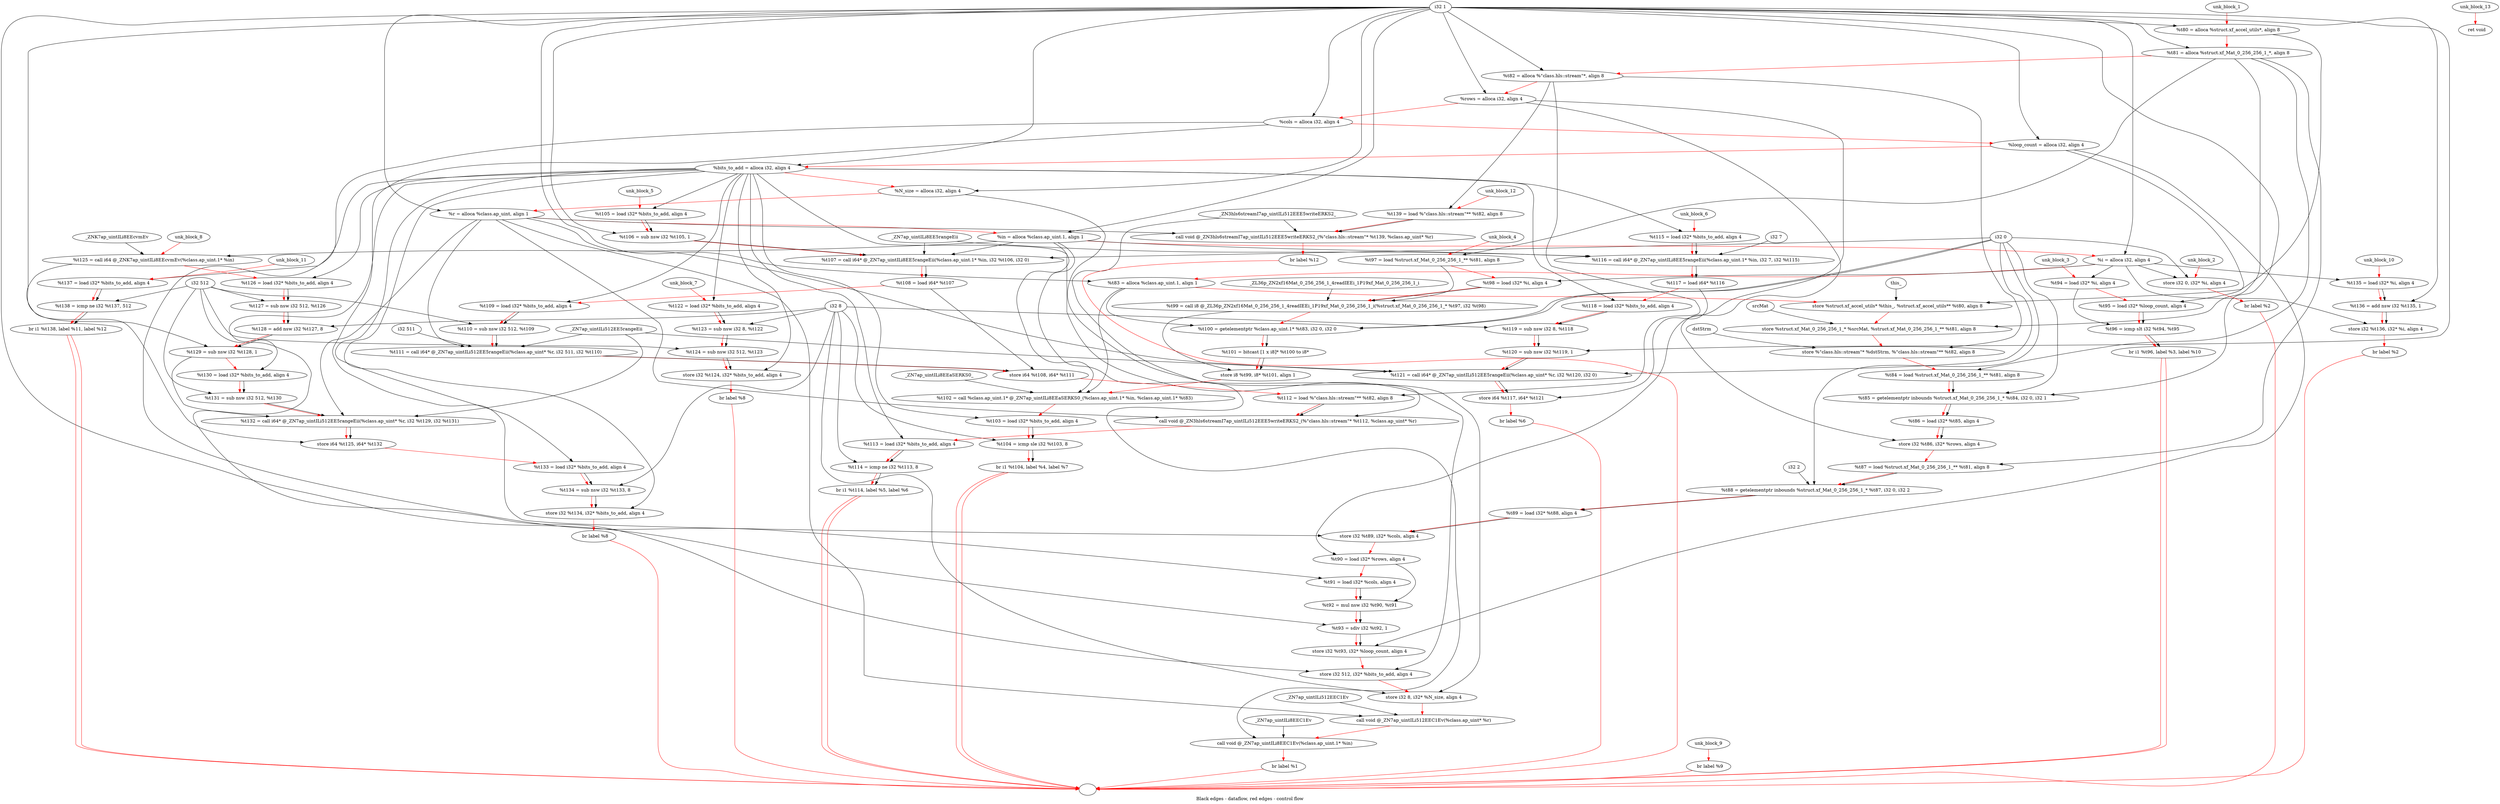 digraph G {
compound=true
label="Black edges - dataflow, red edges - control flow"
"t80" [label="  %t80 = alloca %struct.xf_accel_utils*, align 8"]
"t81" [label="  %t81 = alloca %struct.xf_Mat_0_256_256_1_*, align 8"]
"t82" [label="  %t82 = alloca %\"class.hls::stream\"*, align 8"]
"rows" [label="  %rows = alloca i32, align 4"]
"cols" [label="  %cols = alloca i32, align 4"]
"loop_count" [label="  %loop_count = alloca i32, align 4"]
"bits_to_add" [label="  %bits_to_add = alloca i32, align 4"]
"N_size" [label="  %N_size = alloca i32, align 4"]
"r" [label="  %r = alloca %class.ap_uint, align 1"]
"in" [label="  %in = alloca %class.ap_uint.1, align 1"]
"i" [label="  %i = alloca i32, align 4"]
"t83" [label="  %t83 = alloca %class.ap_uint.1, align 1"]
"_1" [label="  store %struct.xf_accel_utils* %this_, %struct.xf_accel_utils** %t80, align 8"]
"_2" [label="  store %struct.xf_Mat_0_256_256_1_* %srcMat, %struct.xf_Mat_0_256_256_1_** %t81, align 8"]
"_3" [label="  store %\"class.hls::stream\"* %dstStrm, %\"class.hls::stream\"** %t82, align 8"]
"t84" [label="  %t84 = load %struct.xf_Mat_0_256_256_1_** %t81, align 8"]
"t85" [label="  %t85 = getelementptr inbounds %struct.xf_Mat_0_256_256_1_* %t84, i32 0, i32 1"]
"t86" [label="  %t86 = load i32* %t85, align 4"]
"_4" [label="  store i32 %t86, i32* %rows, align 4"]
"t87" [label="  %t87 = load %struct.xf_Mat_0_256_256_1_** %t81, align 8"]
"t88" [label="  %t88 = getelementptr inbounds %struct.xf_Mat_0_256_256_1_* %t87, i32 0, i32 2"]
"t89" [label="  %t89 = load i32* %t88, align 4"]
"_5" [label="  store i32 %t89, i32* %cols, align 4"]
"t90" [label="  %t90 = load i32* %rows, align 4"]
"t91" [label="  %t91 = load i32* %cols, align 4"]
"t92" [label="  %t92 = mul nsw i32 %t90, %t91"]
"t93" [label="  %t93 = sdiv i32 %t92, 1"]
"_6" [label="  store i32 %t93, i32* %loop_count, align 4"]
"_7" [label="  store i32 512, i32* %bits_to_add, align 4"]
"_8" [label="  store i32 8, i32* %N_size, align 4"]
"_9" [label="  call void @_ZN7ap_uintILi512EEC1Ev(%class.ap_uint* %r)"]
"_10" [label="  call void @_ZN7ap_uintILi8EEC1Ev(%class.ap_uint.1* %in)"]
"_11" [label="  br label %1"]
"unk_block_1" -> "t80"[color=red]
"i32 1" -> "t80"
"t80" -> "t81"[color=red weight=2]
"i32 1" -> "t81"
"t81" -> "t82"[color=red weight=2]
"i32 1" -> "t82"
"t82" -> "rows"[color=red weight=2]
"i32 1" -> "rows"
"rows" -> "cols"[color=red weight=2]
"i32 1" -> "cols"
"cols" -> "loop_count"[color=red weight=2]
"i32 1" -> "loop_count"
"loop_count" -> "bits_to_add"[color=red weight=2]
"i32 1" -> "bits_to_add"
"bits_to_add" -> "N_size"[color=red weight=2]
"i32 1" -> "N_size"
"N_size" -> "r"[color=red weight=2]
"i32 1" -> "r"
"r" -> "in"[color=red weight=2]
"i32 1" -> "in"
"in" -> "i"[color=red weight=2]
"i32 1" -> "i"
"i" -> "t83"[color=red weight=2]
"i32 1" -> "t83"
"t83" -> "_1"[color=red weight=2]
"this_" -> "_1"
"t80" -> "_1"
"_1" -> "_2"[color=red weight=2]
"srcMat" -> "_2"
"t81" -> "_2"
"_2" -> "_3"[color=red weight=2]
"dstStrm" -> "_3"
"t82" -> "_3"
"_3" -> "t84"[color=red weight=2]
"t81" -> "t84"
"t84" -> "t85"[color=red weight=2]
"t84" -> "t85"
"i32 0" -> "t85"
"i32 1" -> "t85"
"t85" -> "t86"[color=red weight=2]
"t85" -> "t86"
"t86" -> "_4"[color=red weight=2]
"t86" -> "_4"
"rows" -> "_4"
"_4" -> "t87"[color=red weight=2]
"t81" -> "t87"
"t87" -> "t88"[color=red weight=2]
"t87" -> "t88"
"i32 0" -> "t88"
"i32 2" -> "t88"
"t88" -> "t89"[color=red weight=2]
"t88" -> "t89"
"t89" -> "_5"[color=red weight=2]
"t89" -> "_5"
"cols" -> "_5"
"_5" -> "t90"[color=red weight=2]
"rows" -> "t90"
"t90" -> "t91"[color=red weight=2]
"cols" -> "t91"
"t91" -> "t92"[color=red weight=2]
"t90" -> "t92"
"t91" -> "t92"
"t92" -> "t93"[color=red weight=2]
"t92" -> "t93"
"i32 1" -> "t93"
"t93" -> "_6"[color=red weight=2]
"t93" -> "_6"
"loop_count" -> "_6"
"_6" -> "_7"[color=red weight=2]
"i32 512" -> "_7"
"bits_to_add" -> "_7"
"_7" -> "_8"[color=red weight=2]
"i32 8" -> "_8"
"N_size" -> "_8"
"_8" -> "_9"[color=red weight=2]
"r" -> "_9"
"_ZN7ap_uintILi512EEC1Ev" -> "_9"
"_9" -> "_10"[color=red weight=2]
"in" -> "_10"
"_ZN7ap_uintILi8EEC1Ev" -> "_10"
"_10" -> "_11"[color=red weight=2]
"_11" -> ""[color=red]

"_12" [label="  store i32 0, i32* %i, align 4"]
"_13" [label="  br label %2"]
"unk_block_2" -> "_12"[color=red]
"i32 0" -> "_12"
"i" -> "_12"
"_12" -> "_13"[color=red weight=2]
"_13" -> ""[color=red]

"t94" [label="  %t94 = load i32* %i, align 4"]
"t95" [label="  %t95 = load i32* %loop_count, align 4"]
"t96" [label="  %t96 = icmp slt i32 %t94, %t95"]
"_14" [label="  br i1 %t96, label %3, label %10"]
"unk_block_3" -> "t94"[color=red]
"i" -> "t94"
"t94" -> "t95"[color=red weight=2]
"loop_count" -> "t95"
"t95" -> "t96"[color=red weight=2]
"t94" -> "t96"
"t95" -> "t96"
"t96" -> "_14"[color=red weight=2]
"t96" -> "_14"
"_14" -> ""[color=red]
"_14" -> ""[color=red]

"t97" [label="  %t97 = load %struct.xf_Mat_0_256_256_1_** %t81, align 8"]
"t98" [label="  %t98 = load i32* %i, align 4"]
"t99" [label="  %t99 = call i8 @_ZL36p_ZN2xf16Mat_0_256_256_1_4readIEEi_1P19xf_Mat_0_256_256_1_i(%struct.xf_Mat_0_256_256_1_* %t97, i32 %t98)"]
"t100" [label="  %t100 = getelementptr %class.ap_uint.1* %t83, i32 0, i32 0"]
"t101" [label="  %t101 = bitcast [1 x i8]* %t100 to i8*"]
"_15" [label="  store i8 %t99, i8* %t101, align 1"]
"t102" [label="  %t102 = call %class.ap_uint.1* @_ZN7ap_uintILi8EEaSERKS0_(%class.ap_uint.1* %in, %class.ap_uint.1* %t83)"]
"t103" [label="  %t103 = load i32* %bits_to_add, align 4"]
"t104" [label="  %t104 = icmp sle i32 %t103, 8"]
"_16" [label="  br i1 %t104, label %4, label %7"]
"unk_block_4" -> "t97"[color=red]
"t81" -> "t97"
"t97" -> "t98"[color=red weight=2]
"i" -> "t98"
"t98" -> "t99"[color=red weight=2]
"t97" -> "t99"
"t98" -> "t99"
"_ZL36p_ZN2xf16Mat_0_256_256_1_4readIEEi_1P19xf_Mat_0_256_256_1_i" -> "t99"
"t99" -> "t100"[color=red weight=2]
"t83" -> "t100"
"i32 0" -> "t100"
"i32 0" -> "t100"
"t100" -> "t101"[color=red weight=2]
"t100" -> "t101"
"t101" -> "_15"[color=red weight=2]
"t99" -> "_15"
"t101" -> "_15"
"_15" -> "t102"[color=red weight=2]
"in" -> "t102"
"t83" -> "t102"
"_ZN7ap_uintILi8EEaSERKS0_" -> "t102"
"t102" -> "t103"[color=red weight=2]
"bits_to_add" -> "t103"
"t103" -> "t104"[color=red weight=2]
"t103" -> "t104"
"i32 8" -> "t104"
"t104" -> "_16"[color=red weight=2]
"t104" -> "_16"
"_16" -> ""[color=red]
"_16" -> ""[color=red]

"t105" [label="  %t105 = load i32* %bits_to_add, align 4"]
"t106" [label="  %t106 = sub nsw i32 %t105, 1"]
"t107" [label="  %t107 = call i64* @_ZN7ap_uintILi8EE5rangeEii(%class.ap_uint.1* %in, i32 %t106, i32 0)"]
"t108" [label="  %t108 = load i64* %t107"]
"t109" [label="  %t109 = load i32* %bits_to_add, align 4"]
"t110" [label="  %t110 = sub nsw i32 512, %t109"]
"t111" [label="  %t111 = call i64* @_ZN7ap_uintILi512EE5rangeEii(%class.ap_uint* %r, i32 511, i32 %t110)"]
"_17" [label="  store i64 %t108, i64* %t111"]
"t112" [label="  %t112 = load %\"class.hls::stream\"** %t82, align 8"]
"_18" [label="  call void @_ZN3hls6streamI7ap_uintILi512EEE5writeERKS2_(%\"class.hls::stream\"* %t112, %class.ap_uint* %r)"]
"t113" [label="  %t113 = load i32* %bits_to_add, align 4"]
"t114" [label="  %t114 = icmp ne i32 %t113, 8"]
"_19" [label="  br i1 %t114, label %5, label %6"]
"unk_block_5" -> "t105"[color=red]
"bits_to_add" -> "t105"
"t105" -> "t106"[color=red weight=2]
"t105" -> "t106"
"i32 1" -> "t106"
"t106" -> "t107"[color=red weight=2]
"in" -> "t107"
"t106" -> "t107"
"i32 0" -> "t107"
"_ZN7ap_uintILi8EE5rangeEii" -> "t107"
"t107" -> "t108"[color=red weight=2]
"t107" -> "t108"
"t108" -> "t109"[color=red weight=2]
"bits_to_add" -> "t109"
"t109" -> "t110"[color=red weight=2]
"i32 512" -> "t110"
"t109" -> "t110"
"t110" -> "t111"[color=red weight=2]
"r" -> "t111"
"i32 511" -> "t111"
"t110" -> "t111"
"_ZN7ap_uintILi512EE5rangeEii" -> "t111"
"t111" -> "_17"[color=red weight=2]
"t108" -> "_17"
"t111" -> "_17"
"_17" -> "t112"[color=red weight=2]
"t82" -> "t112"
"t112" -> "_18"[color=red weight=2]
"t112" -> "_18"
"r" -> "_18"
"_ZN3hls6streamI7ap_uintILi512EEE5writeERKS2_" -> "_18"
"_18" -> "t113"[color=red weight=2]
"bits_to_add" -> "t113"
"t113" -> "t114"[color=red weight=2]
"t113" -> "t114"
"i32 8" -> "t114"
"t114" -> "_19"[color=red weight=2]
"t114" -> "_19"
"_19" -> ""[color=red]
"_19" -> ""[color=red]

"t115" [label="  %t115 = load i32* %bits_to_add, align 4"]
"t116" [label="  %t116 = call i64* @_ZN7ap_uintILi8EE5rangeEii(%class.ap_uint.1* %in, i32 7, i32 %t115)"]
"t117" [label="  %t117 = load i64* %t116"]
"t118" [label="  %t118 = load i32* %bits_to_add, align 4"]
"t119" [label="  %t119 = sub nsw i32 8, %t118"]
"t120" [label="  %t120 = sub nsw i32 %t119, 1"]
"t121" [label="  %t121 = call i64* @_ZN7ap_uintILi512EE5rangeEii(%class.ap_uint* %r, i32 %t120, i32 0)"]
"_20" [label="  store i64 %t117, i64* %t121"]
"_21" [label="  br label %6"]
"unk_block_6" -> "t115"[color=red]
"bits_to_add" -> "t115"
"t115" -> "t116"[color=red weight=2]
"in" -> "t116"
"i32 7" -> "t116"
"t115" -> "t116"
"_ZN7ap_uintILi8EE5rangeEii" -> "t116"
"t116" -> "t117"[color=red weight=2]
"t116" -> "t117"
"t117" -> "t118"[color=red weight=2]
"bits_to_add" -> "t118"
"t118" -> "t119"[color=red weight=2]
"i32 8" -> "t119"
"t118" -> "t119"
"t119" -> "t120"[color=red weight=2]
"t119" -> "t120"
"i32 1" -> "t120"
"t120" -> "t121"[color=red weight=2]
"r" -> "t121"
"t120" -> "t121"
"i32 0" -> "t121"
"_ZN7ap_uintILi512EE5rangeEii" -> "t121"
"t121" -> "_20"[color=red weight=2]
"t117" -> "_20"
"t121" -> "_20"
"_20" -> "_21"[color=red weight=2]
"_21" -> ""[color=red]

"t122" [label="  %t122 = load i32* %bits_to_add, align 4"]
"t123" [label="  %t123 = sub nsw i32 8, %t122"]
"t124" [label="  %t124 = sub nsw i32 512, %t123"]
"_22" [label="  store i32 %t124, i32* %bits_to_add, align 4"]
"_23" [label="  br label %8"]
"unk_block_7" -> "t122"[color=red]
"bits_to_add" -> "t122"
"t122" -> "t123"[color=red weight=2]
"i32 8" -> "t123"
"t122" -> "t123"
"t123" -> "t124"[color=red weight=2]
"i32 512" -> "t124"
"t123" -> "t124"
"t124" -> "_22"[color=red weight=2]
"t124" -> "_22"
"bits_to_add" -> "_22"
"_22" -> "_23"[color=red weight=2]
"_23" -> ""[color=red]

"t125" [label="  %t125 = call i64 @_ZNK7ap_uintILi8EEcvmEv(%class.ap_uint.1* %in)"]
"t126" [label="  %t126 = load i32* %bits_to_add, align 4"]
"t127" [label="  %t127 = sub nsw i32 512, %t126"]
"t128" [label="  %t128 = add nsw i32 %t127, 8"]
"t129" [label="  %t129 = sub nsw i32 %t128, 1"]
"t130" [label="  %t130 = load i32* %bits_to_add, align 4"]
"t131" [label="  %t131 = sub nsw i32 512, %t130"]
"t132" [label="  %t132 = call i64* @_ZN7ap_uintILi512EE5rangeEii(%class.ap_uint* %r, i32 %t129, i32 %t131)"]
"_24" [label="  store i64 %t125, i64* %t132"]
"t133" [label="  %t133 = load i32* %bits_to_add, align 4"]
"t134" [label="  %t134 = sub nsw i32 %t133, 8"]
"_25" [label="  store i32 %t134, i32* %bits_to_add, align 4"]
"_26" [label="  br label %8"]
"unk_block_8" -> "t125"[color=red]
"in" -> "t125"
"_ZNK7ap_uintILi8EEcvmEv" -> "t125"
"t125" -> "t126"[color=red weight=2]
"bits_to_add" -> "t126"
"t126" -> "t127"[color=red weight=2]
"i32 512" -> "t127"
"t126" -> "t127"
"t127" -> "t128"[color=red weight=2]
"t127" -> "t128"
"i32 8" -> "t128"
"t128" -> "t129"[color=red weight=2]
"t128" -> "t129"
"i32 1" -> "t129"
"t129" -> "t130"[color=red weight=2]
"bits_to_add" -> "t130"
"t130" -> "t131"[color=red weight=2]
"i32 512" -> "t131"
"t130" -> "t131"
"t131" -> "t132"[color=red weight=2]
"r" -> "t132"
"t129" -> "t132"
"t131" -> "t132"
"_ZN7ap_uintILi512EE5rangeEii" -> "t132"
"t132" -> "_24"[color=red weight=2]
"t125" -> "_24"
"t132" -> "_24"
"_24" -> "t133"[color=red weight=2]
"bits_to_add" -> "t133"
"t133" -> "t134"[color=red weight=2]
"t133" -> "t134"
"i32 8" -> "t134"
"t134" -> "_25"[color=red weight=2]
"t134" -> "_25"
"bits_to_add" -> "_25"
"_25" -> "_26"[color=red weight=2]
"_26" -> ""[color=red]

"_27" [label="  br label %9"]
"unk_block_9" -> "_27"[color=red]
"_27" -> ""[color=red]

"t135" [label="  %t135 = load i32* %i, align 4"]
"t136" [label="  %t136 = add nsw i32 %t135, 1"]
"_28" [label="  store i32 %t136, i32* %i, align 4"]
"_29" [label="  br label %2"]
"unk_block_10" -> "t135"[color=red]
"i" -> "t135"
"t135" -> "t136"[color=red weight=2]
"t135" -> "t136"
"i32 1" -> "t136"
"t136" -> "_28"[color=red weight=2]
"t136" -> "_28"
"i" -> "_28"
"_28" -> "_29"[color=red weight=2]
"_29" -> ""[color=red]

"t137" [label="  %t137 = load i32* %bits_to_add, align 4"]
"t138" [label="  %t138 = icmp ne i32 %t137, 512"]
"_30" [label="  br i1 %t138, label %11, label %12"]
"unk_block_11" -> "t137"[color=red]
"bits_to_add" -> "t137"
"t137" -> "t138"[color=red weight=2]
"t137" -> "t138"
"i32 512" -> "t138"
"t138" -> "_30"[color=red weight=2]
"t138" -> "_30"
"_30" -> ""[color=red]
"_30" -> ""[color=red]

"t139" [label="  %t139 = load %\"class.hls::stream\"** %t82, align 8"]
"_31" [label="  call void @_ZN3hls6streamI7ap_uintILi512EEE5writeERKS2_(%\"class.hls::stream\"* %t139, %class.ap_uint* %r)"]
"_32" [label="  br label %12"]
"unk_block_12" -> "t139"[color=red]
"t82" -> "t139"
"t139" -> "_31"[color=red weight=2]
"t139" -> "_31"
"r" -> "_31"
"_ZN3hls6streamI7ap_uintILi512EEE5writeERKS2_" -> "_31"
"_31" -> "_32"[color=red weight=2]
"_32" -> ""[color=red]

"_33" [label="  ret void"]
"unk_block_13" -> "_33"[color=red]

}
